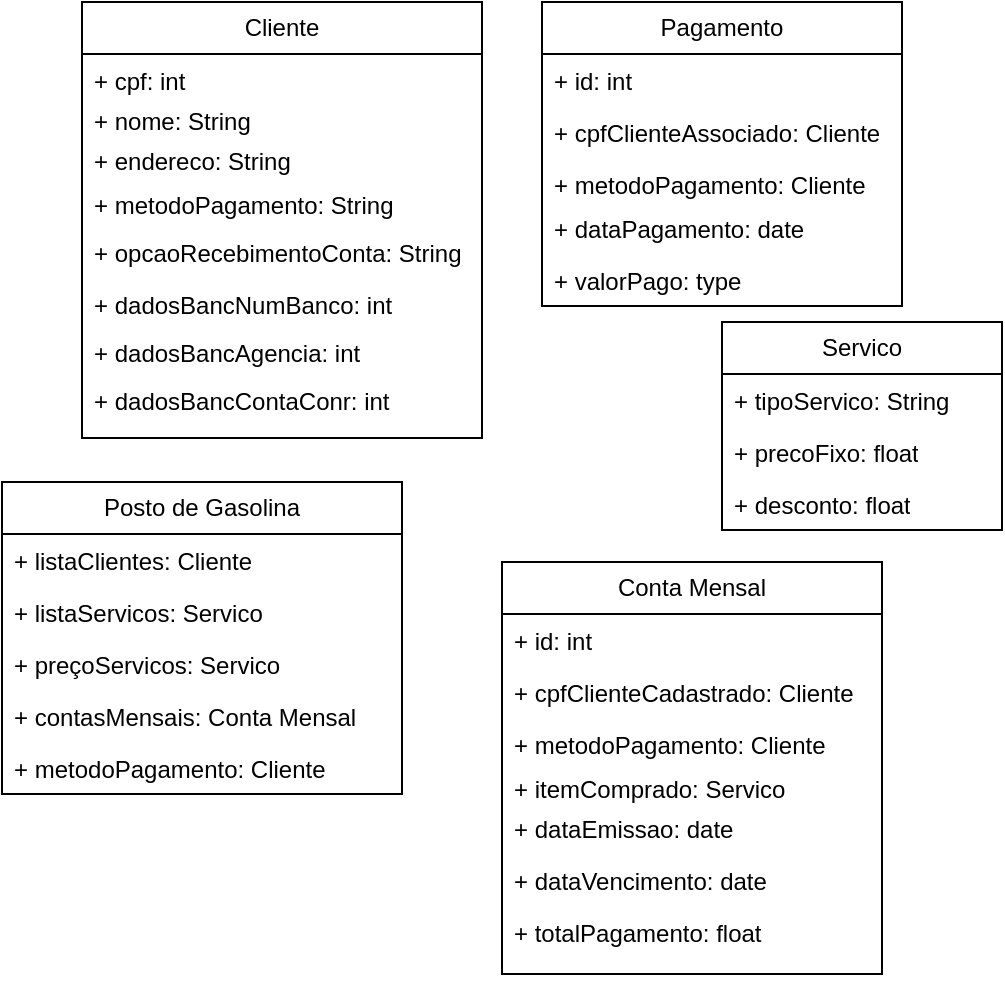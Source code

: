 <mxfile version="22.0.2" type="device">
  <diagram name="Página-1" id="FJyHEEqwFmO8vRi4pFdy">
    <mxGraphModel dx="880" dy="532" grid="1" gridSize="10" guides="1" tooltips="1" connect="1" arrows="1" fold="1" page="1" pageScale="1" pageWidth="827" pageHeight="1169" math="0" shadow="0">
      <root>
        <mxCell id="0" />
        <mxCell id="1" parent="0" />
        <mxCell id="ERladGkXldpUp2TpiWbK-1" value="Posto de Gasolina" style="swimlane;fontStyle=0;childLayout=stackLayout;horizontal=1;startSize=26;fillColor=none;horizontalStack=0;resizeParent=1;resizeParentMax=0;resizeLast=0;collapsible=1;marginBottom=0;whiteSpace=wrap;html=1;" parent="1" vertex="1">
          <mxGeometry x="40" y="280" width="200" height="156" as="geometry" />
        </mxCell>
        <mxCell id="ERladGkXldpUp2TpiWbK-2" value="+ listaClientes: Cliente" style="text;strokeColor=none;fillColor=none;align=left;verticalAlign=top;spacingLeft=4;spacingRight=4;overflow=hidden;rotatable=0;points=[[0,0.5],[1,0.5]];portConstraint=eastwest;whiteSpace=wrap;html=1;" parent="ERladGkXldpUp2TpiWbK-1" vertex="1">
          <mxGeometry y="26" width="200" height="26" as="geometry" />
        </mxCell>
        <mxCell id="ERladGkXldpUp2TpiWbK-3" value="+ listaServicos: Servico" style="text;strokeColor=none;fillColor=none;align=left;verticalAlign=top;spacingLeft=4;spacingRight=4;overflow=hidden;rotatable=0;points=[[0,0.5],[1,0.5]];portConstraint=eastwest;whiteSpace=wrap;html=1;" parent="ERladGkXldpUp2TpiWbK-1" vertex="1">
          <mxGeometry y="52" width="200" height="26" as="geometry" />
        </mxCell>
        <mxCell id="ERladGkXldpUp2TpiWbK-4" value="+ preçoServicos: Servico" style="text;strokeColor=none;fillColor=none;align=left;verticalAlign=top;spacingLeft=4;spacingRight=4;overflow=hidden;rotatable=0;points=[[0,0.5],[1,0.5]];portConstraint=eastwest;whiteSpace=wrap;html=1;" parent="ERladGkXldpUp2TpiWbK-1" vertex="1">
          <mxGeometry y="78" width="200" height="26" as="geometry" />
        </mxCell>
        <mxCell id="ERladGkXldpUp2TpiWbK-37" value="+ contasMensais: Conta Mensal" style="text;strokeColor=none;fillColor=none;align=left;verticalAlign=top;spacingLeft=4;spacingRight=4;overflow=hidden;rotatable=0;points=[[0,0.5],[1,0.5]];portConstraint=eastwest;whiteSpace=wrap;html=1;" parent="ERladGkXldpUp2TpiWbK-1" vertex="1">
          <mxGeometry y="104" width="200" height="26" as="geometry" />
        </mxCell>
        <mxCell id="ERladGkXldpUp2TpiWbK-36" value="+ metodoPagamento: Cliente" style="text;strokeColor=none;fillColor=none;align=left;verticalAlign=top;spacingLeft=4;spacingRight=4;overflow=hidden;rotatable=0;points=[[0,0.5],[1,0.5]];portConstraint=eastwest;whiteSpace=wrap;html=1;" parent="ERladGkXldpUp2TpiWbK-1" vertex="1">
          <mxGeometry y="130" width="200" height="26" as="geometry" />
        </mxCell>
        <mxCell id="ERladGkXldpUp2TpiWbK-5" value="Servico" style="swimlane;fontStyle=0;childLayout=stackLayout;horizontal=1;startSize=26;fillColor=none;horizontalStack=0;resizeParent=1;resizeParentMax=0;resizeLast=0;collapsible=1;marginBottom=0;whiteSpace=wrap;html=1;" parent="1" vertex="1">
          <mxGeometry x="400" y="200" width="140" height="104" as="geometry">
            <mxRectangle x="400" y="200" width="80" height="30" as="alternateBounds" />
          </mxGeometry>
        </mxCell>
        <mxCell id="ERladGkXldpUp2TpiWbK-6" value="+ tipoServico: String" style="text;strokeColor=none;fillColor=none;align=left;verticalAlign=top;spacingLeft=4;spacingRight=4;overflow=hidden;rotatable=0;points=[[0,0.5],[1,0.5]];portConstraint=eastwest;whiteSpace=wrap;html=1;" parent="ERladGkXldpUp2TpiWbK-5" vertex="1">
          <mxGeometry y="26" width="140" height="26" as="geometry" />
        </mxCell>
        <mxCell id="ERladGkXldpUp2TpiWbK-7" value="+ precoFixo: float" style="text;strokeColor=none;fillColor=none;align=left;verticalAlign=top;spacingLeft=4;spacingRight=4;overflow=hidden;rotatable=0;points=[[0,0.5],[1,0.5]];portConstraint=eastwest;whiteSpace=wrap;html=1;" parent="ERladGkXldpUp2TpiWbK-5" vertex="1">
          <mxGeometry y="52" width="140" height="26" as="geometry" />
        </mxCell>
        <mxCell id="ERladGkXldpUp2TpiWbK-8" value="+ desconto: float" style="text;strokeColor=none;fillColor=none;align=left;verticalAlign=top;spacingLeft=4;spacingRight=4;overflow=hidden;rotatable=0;points=[[0,0.5],[1,0.5]];portConstraint=eastwest;whiteSpace=wrap;html=1;" parent="ERladGkXldpUp2TpiWbK-5" vertex="1">
          <mxGeometry y="78" width="140" height="26" as="geometry" />
        </mxCell>
        <mxCell id="ERladGkXldpUp2TpiWbK-9" value="Cliente" style="swimlane;fontStyle=0;childLayout=stackLayout;horizontal=1;startSize=26;fillColor=none;horizontalStack=0;resizeParent=1;resizeParentMax=0;resizeLast=0;collapsible=1;marginBottom=0;whiteSpace=wrap;html=1;" parent="1" vertex="1">
          <mxGeometry x="80" y="40" width="200" height="218" as="geometry" />
        </mxCell>
        <mxCell id="ERladGkXldpUp2TpiWbK-10" value="+ cpf: int" style="text;strokeColor=none;fillColor=none;align=left;verticalAlign=top;spacingLeft=4;spacingRight=4;overflow=hidden;rotatable=0;points=[[0,0.5],[1,0.5]];portConstraint=eastwest;whiteSpace=wrap;html=1;" parent="ERladGkXldpUp2TpiWbK-9" vertex="1">
          <mxGeometry y="26" width="200" height="20" as="geometry" />
        </mxCell>
        <mxCell id="ERladGkXldpUp2TpiWbK-11" value="+ nome: String" style="text;strokeColor=none;fillColor=none;align=left;verticalAlign=top;spacingLeft=4;spacingRight=4;overflow=hidden;rotatable=0;points=[[0,0.5],[1,0.5]];portConstraint=eastwest;whiteSpace=wrap;html=1;" parent="ERladGkXldpUp2TpiWbK-9" vertex="1">
          <mxGeometry y="46" width="200" height="20" as="geometry" />
        </mxCell>
        <mxCell id="ERladGkXldpUp2TpiWbK-23" value="+ endereco: String" style="text;strokeColor=none;fillColor=none;align=left;verticalAlign=top;spacingLeft=4;spacingRight=4;overflow=hidden;rotatable=0;points=[[0,0.5],[1,0.5]];portConstraint=eastwest;whiteSpace=wrap;html=1;" parent="ERladGkXldpUp2TpiWbK-9" vertex="1">
          <mxGeometry y="66" width="200" height="22" as="geometry" />
        </mxCell>
        <mxCell id="ERladGkXldpUp2TpiWbK-24" value="+ metodoPagamento: String" style="text;strokeColor=none;fillColor=none;align=left;verticalAlign=top;spacingLeft=4;spacingRight=4;overflow=hidden;rotatable=0;points=[[0,0.5],[1,0.5]];portConstraint=eastwest;whiteSpace=wrap;html=1;" parent="ERladGkXldpUp2TpiWbK-9" vertex="1">
          <mxGeometry y="88" width="200" height="24" as="geometry" />
        </mxCell>
        <mxCell id="ERladGkXldpUp2TpiWbK-22" value="+ opcaoRecebimentoConta: String" style="text;strokeColor=none;fillColor=none;align=left;verticalAlign=top;spacingLeft=4;spacingRight=4;overflow=hidden;rotatable=0;points=[[0,0.5],[1,0.5]];portConstraint=eastwest;whiteSpace=wrap;html=1;" parent="ERladGkXldpUp2TpiWbK-9" vertex="1">
          <mxGeometry y="112" width="200" height="26" as="geometry" />
        </mxCell>
        <mxCell id="ERladGkXldpUp2TpiWbK-26" value="+ dadosBancNumBanco: int" style="text;strokeColor=none;fillColor=none;align=left;verticalAlign=top;spacingLeft=4;spacingRight=4;overflow=hidden;rotatable=0;points=[[0,0.5],[1,0.5]];portConstraint=eastwest;whiteSpace=wrap;html=1;" parent="ERladGkXldpUp2TpiWbK-9" vertex="1">
          <mxGeometry y="138" width="200" height="24" as="geometry" />
        </mxCell>
        <mxCell id="ERladGkXldpUp2TpiWbK-27" value="+ dadosBancAgencia: int" style="text;strokeColor=none;fillColor=none;align=left;verticalAlign=top;spacingLeft=4;spacingRight=4;overflow=hidden;rotatable=0;points=[[0,0.5],[1,0.5]];portConstraint=eastwest;whiteSpace=wrap;html=1;" parent="ERladGkXldpUp2TpiWbK-9" vertex="1">
          <mxGeometry y="162" width="200" height="24" as="geometry" />
        </mxCell>
        <mxCell id="ERladGkXldpUp2TpiWbK-25" value="+ dadosBancContaConr: int" style="text;strokeColor=none;fillColor=none;align=left;verticalAlign=top;spacingLeft=4;spacingRight=4;overflow=hidden;rotatable=0;points=[[0,0.5],[1,0.5]];portConstraint=eastwest;whiteSpace=wrap;html=1;" parent="ERladGkXldpUp2TpiWbK-9" vertex="1">
          <mxGeometry y="186" width="200" height="32" as="geometry" />
        </mxCell>
        <mxCell id="ERladGkXldpUp2TpiWbK-13" value="Conta Mensal" style="swimlane;fontStyle=0;childLayout=stackLayout;horizontal=1;startSize=26;fillColor=none;horizontalStack=0;resizeParent=1;resizeParentMax=0;resizeLast=0;collapsible=1;marginBottom=0;whiteSpace=wrap;html=1;" parent="1" vertex="1">
          <mxGeometry x="290" y="320" width="190" height="206" as="geometry" />
        </mxCell>
        <mxCell id="ERladGkXldpUp2TpiWbK-14" value="+ id: int" style="text;strokeColor=none;fillColor=none;align=left;verticalAlign=top;spacingLeft=4;spacingRight=4;overflow=hidden;rotatable=0;points=[[0,0.5],[1,0.5]];portConstraint=eastwest;whiteSpace=wrap;html=1;" parent="ERladGkXldpUp2TpiWbK-13" vertex="1">
          <mxGeometry y="26" width="190" height="26" as="geometry" />
        </mxCell>
        <mxCell id="ERladGkXldpUp2TpiWbK-15" value="+ cpfClienteCadastrado: Cliente" style="text;strokeColor=none;fillColor=none;align=left;verticalAlign=top;spacingLeft=4;spacingRight=4;overflow=hidden;rotatable=0;points=[[0,0.5],[1,0.5]];portConstraint=eastwest;whiteSpace=wrap;html=1;" parent="ERladGkXldpUp2TpiWbK-13" vertex="1">
          <mxGeometry y="52" width="190" height="26" as="geometry" />
        </mxCell>
        <mxCell id="ERladGkXldpUp2TpiWbK-31" value="+ metodoPagamento: Cliente" style="text;strokeColor=none;fillColor=none;align=left;verticalAlign=top;spacingLeft=4;spacingRight=4;overflow=hidden;rotatable=0;points=[[0,0.5],[1,0.5]];portConstraint=eastwest;whiteSpace=wrap;html=1;" parent="ERladGkXldpUp2TpiWbK-13" vertex="1">
          <mxGeometry y="78" width="190" height="22" as="geometry" />
        </mxCell>
        <mxCell id="ERladGkXldpUp2TpiWbK-16" value="+ itemComprado: Servico" style="text;strokeColor=none;fillColor=none;align=left;verticalAlign=top;spacingLeft=4;spacingRight=4;overflow=hidden;rotatable=0;points=[[0,0.5],[1,0.5]];portConstraint=eastwest;whiteSpace=wrap;html=1;" parent="ERladGkXldpUp2TpiWbK-13" vertex="1">
          <mxGeometry y="100" width="190" height="20" as="geometry" />
        </mxCell>
        <mxCell id="ERladGkXldpUp2TpiWbK-35" value="+ dataEmissao: date" style="text;strokeColor=none;fillColor=none;align=left;verticalAlign=top;spacingLeft=4;spacingRight=4;overflow=hidden;rotatable=0;points=[[0,0.5],[1,0.5]];portConstraint=eastwest;whiteSpace=wrap;html=1;" parent="ERladGkXldpUp2TpiWbK-13" vertex="1">
          <mxGeometry y="120" width="190" height="26" as="geometry" />
        </mxCell>
        <mxCell id="ERladGkXldpUp2TpiWbK-29" value="+ dataVencimento: date" style="text;strokeColor=none;fillColor=none;align=left;verticalAlign=top;spacingLeft=4;spacingRight=4;overflow=hidden;rotatable=0;points=[[0,0.5],[1,0.5]];portConstraint=eastwest;whiteSpace=wrap;html=1;" parent="ERladGkXldpUp2TpiWbK-13" vertex="1">
          <mxGeometry y="146" width="190" height="26" as="geometry" />
        </mxCell>
        <mxCell id="ERladGkXldpUp2TpiWbK-28" value="+ totalPagamento: float" style="text;strokeColor=none;fillColor=none;align=left;verticalAlign=top;spacingLeft=4;spacingRight=4;overflow=hidden;rotatable=0;points=[[0,0.5],[1,0.5]];portConstraint=eastwest;whiteSpace=wrap;html=1;" parent="ERladGkXldpUp2TpiWbK-13" vertex="1">
          <mxGeometry y="172" width="190" height="34" as="geometry" />
        </mxCell>
        <mxCell id="ERladGkXldpUp2TpiWbK-17" value="Pagamento" style="swimlane;fontStyle=0;childLayout=stackLayout;horizontal=1;startSize=26;fillColor=none;horizontalStack=0;resizeParent=1;resizeParentMax=0;resizeLast=0;collapsible=1;marginBottom=0;whiteSpace=wrap;html=1;" parent="1" vertex="1">
          <mxGeometry x="310" y="40" width="180" height="152" as="geometry" />
        </mxCell>
        <mxCell id="ERladGkXldpUp2TpiWbK-32" value="+ id: int" style="text;strokeColor=none;fillColor=none;align=left;verticalAlign=top;spacingLeft=4;spacingRight=4;overflow=hidden;rotatable=0;points=[[0,0.5],[1,0.5]];portConstraint=eastwest;whiteSpace=wrap;html=1;" parent="ERladGkXldpUp2TpiWbK-17" vertex="1">
          <mxGeometry y="26" width="180" height="26" as="geometry" />
        </mxCell>
        <mxCell id="ERladGkXldpUp2TpiWbK-33" value="+ cpfClienteAssociado: Cliente" style="text;strokeColor=none;fillColor=none;align=left;verticalAlign=top;spacingLeft=4;spacingRight=4;overflow=hidden;rotatable=0;points=[[0,0.5],[1,0.5]];portConstraint=eastwest;whiteSpace=wrap;html=1;" parent="ERladGkXldpUp2TpiWbK-17" vertex="1">
          <mxGeometry y="52" width="180" height="26" as="geometry" />
        </mxCell>
        <mxCell id="ERladGkXldpUp2TpiWbK-34" value="+ metodoPagamento: Cliente" style="text;strokeColor=none;fillColor=none;align=left;verticalAlign=top;spacingLeft=4;spacingRight=4;overflow=hidden;rotatable=0;points=[[0,0.5],[1,0.5]];portConstraint=eastwest;whiteSpace=wrap;html=1;" parent="ERladGkXldpUp2TpiWbK-17" vertex="1">
          <mxGeometry y="78" width="180" height="22" as="geometry" />
        </mxCell>
        <mxCell id="ERladGkXldpUp2TpiWbK-19" value="+ dataPagamento: date" style="text;strokeColor=none;fillColor=none;align=left;verticalAlign=top;spacingLeft=4;spacingRight=4;overflow=hidden;rotatable=0;points=[[0,0.5],[1,0.5]];portConstraint=eastwest;whiteSpace=wrap;html=1;" parent="ERladGkXldpUp2TpiWbK-17" vertex="1">
          <mxGeometry y="100" width="180" height="26" as="geometry" />
        </mxCell>
        <mxCell id="ERladGkXldpUp2TpiWbK-20" value="+ valorPago: type" style="text;strokeColor=none;fillColor=none;align=left;verticalAlign=top;spacingLeft=4;spacingRight=4;overflow=hidden;rotatable=0;points=[[0,0.5],[1,0.5]];portConstraint=eastwest;whiteSpace=wrap;html=1;" parent="ERladGkXldpUp2TpiWbK-17" vertex="1">
          <mxGeometry y="126" width="180" height="26" as="geometry" />
        </mxCell>
      </root>
    </mxGraphModel>
  </diagram>
</mxfile>
